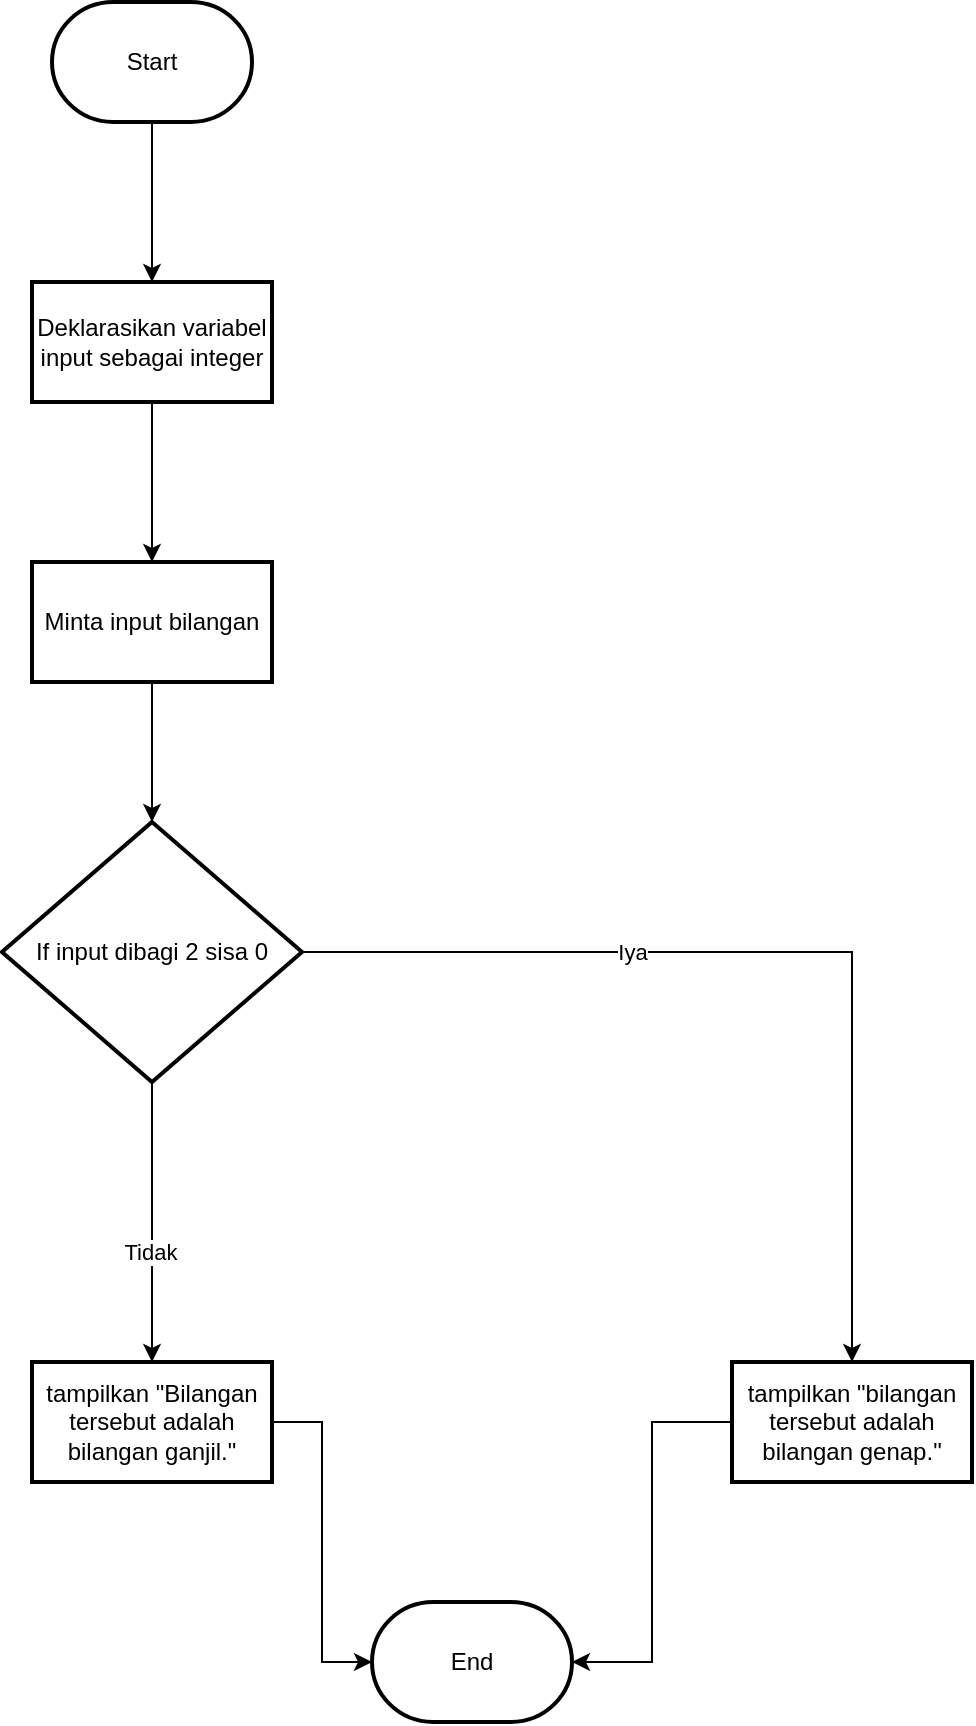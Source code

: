 <mxfile version="28.2.0" pages="5">
  <diagram name="Page-1" id="Rkhl7402pr6TRiDLzCTU">
    <mxGraphModel dx="1148" dy="853" grid="1" gridSize="10" guides="1" tooltips="1" connect="1" arrows="1" fold="1" page="1" pageScale="1" pageWidth="850" pageHeight="1100" math="0" shadow="0">
      <root>
        <mxCell id="0" />
        <mxCell id="1" parent="0" />
        <mxCell id="WVlLc2dwi7wC341CQvOu-3" value="" style="edgeStyle=orthogonalEdgeStyle;rounded=0;orthogonalLoop=1;jettySize=auto;html=1;" edge="1" parent="1" source="WVlLc2dwi7wC341CQvOu-1" target="WVlLc2dwi7wC341CQvOu-2">
          <mxGeometry relative="1" as="geometry" />
        </mxCell>
        <mxCell id="WVlLc2dwi7wC341CQvOu-1" value="Start" style="strokeWidth=2;html=1;shape=mxgraph.flowchart.terminator;whiteSpace=wrap;" vertex="1" parent="1">
          <mxGeometry x="40" y="40" width="100" height="60" as="geometry" />
        </mxCell>
        <mxCell id="WVlLc2dwi7wC341CQvOu-5" value="" style="edgeStyle=orthogonalEdgeStyle;rounded=0;orthogonalLoop=1;jettySize=auto;html=1;" edge="1" parent="1" source="WVlLc2dwi7wC341CQvOu-2" target="WVlLc2dwi7wC341CQvOu-4">
          <mxGeometry relative="1" as="geometry" />
        </mxCell>
        <mxCell id="WVlLc2dwi7wC341CQvOu-2" value="Deklarasikan variabel input sebagai integer" style="whiteSpace=wrap;html=1;strokeWidth=2;" vertex="1" parent="1">
          <mxGeometry x="30" y="180" width="120" height="60" as="geometry" />
        </mxCell>
        <mxCell id="WVlLc2dwi7wC341CQvOu-7" value="" style="edgeStyle=orthogonalEdgeStyle;rounded=0;orthogonalLoop=1;jettySize=auto;html=1;" edge="1" parent="1" source="WVlLc2dwi7wC341CQvOu-4" target="WVlLc2dwi7wC341CQvOu-6">
          <mxGeometry relative="1" as="geometry" />
        </mxCell>
        <mxCell id="WVlLc2dwi7wC341CQvOu-4" value="Minta input bilangan" style="whiteSpace=wrap;html=1;strokeWidth=2;" vertex="1" parent="1">
          <mxGeometry x="30" y="320" width="120" height="60" as="geometry" />
        </mxCell>
        <mxCell id="WVlLc2dwi7wC341CQvOu-9" value="" style="edgeStyle=orthogonalEdgeStyle;rounded=0;orthogonalLoop=1;jettySize=auto;html=1;" edge="1" parent="1" source="WVlLc2dwi7wC341CQvOu-6" target="WVlLc2dwi7wC341CQvOu-8">
          <mxGeometry relative="1" as="geometry" />
        </mxCell>
        <mxCell id="WVlLc2dwi7wC341CQvOu-10" value="Iya" style="edgeLabel;html=1;align=center;verticalAlign=middle;resizable=0;points=[];" vertex="1" connectable="0" parent="WVlLc2dwi7wC341CQvOu-9">
          <mxGeometry x="-0.163" y="-3" relative="1" as="geometry">
            <mxPoint x="-36" y="-3" as="offset" />
          </mxGeometry>
        </mxCell>
        <mxCell id="WVlLc2dwi7wC341CQvOu-12" value="" style="edgeStyle=orthogonalEdgeStyle;rounded=0;orthogonalLoop=1;jettySize=auto;html=1;" edge="1" parent="1" source="WVlLc2dwi7wC341CQvOu-6" target="WVlLc2dwi7wC341CQvOu-11">
          <mxGeometry relative="1" as="geometry" />
        </mxCell>
        <mxCell id="aofTd1_fOVQdTkXIM2dU-1" value="Tidak" style="edgeLabel;html=1;align=center;verticalAlign=middle;resizable=0;points=[];" vertex="1" connectable="0" parent="WVlLc2dwi7wC341CQvOu-12">
          <mxGeometry x="0.214" y="-1" relative="1" as="geometry">
            <mxPoint as="offset" />
          </mxGeometry>
        </mxCell>
        <mxCell id="WVlLc2dwi7wC341CQvOu-6" value="If input dibagi 2 sisa 0" style="rhombus;whiteSpace=wrap;html=1;strokeWidth=2;" vertex="1" parent="1">
          <mxGeometry x="15" y="450" width="150" height="130" as="geometry" />
        </mxCell>
        <mxCell id="WVlLc2dwi7wC341CQvOu-8" value="tampilkan &quot;bilangan tersebut adalah bilangan genap.&quot;" style="whiteSpace=wrap;html=1;strokeWidth=2;" vertex="1" parent="1">
          <mxGeometry x="380" y="720" width="120" height="60" as="geometry" />
        </mxCell>
        <mxCell id="WVlLc2dwi7wC341CQvOu-11" value="tampilkan &quot;Bilangan tersebut adalah bilangan ganjil.&quot;" style="whiteSpace=wrap;html=1;strokeWidth=2;" vertex="1" parent="1">
          <mxGeometry x="30" y="720" width="120" height="60" as="geometry" />
        </mxCell>
        <mxCell id="WVlLc2dwi7wC341CQvOu-13" value="End" style="strokeWidth=2;html=1;shape=mxgraph.flowchart.terminator;whiteSpace=wrap;" vertex="1" parent="1">
          <mxGeometry x="200" y="840" width="100" height="60" as="geometry" />
        </mxCell>
        <mxCell id="WVlLc2dwi7wC341CQvOu-15" style="edgeStyle=orthogonalEdgeStyle;rounded=0;orthogonalLoop=1;jettySize=auto;html=1;entryX=1;entryY=0.5;entryDx=0;entryDy=0;entryPerimeter=0;" edge="1" parent="1" source="WVlLc2dwi7wC341CQvOu-8" target="WVlLc2dwi7wC341CQvOu-13">
          <mxGeometry relative="1" as="geometry" />
        </mxCell>
        <mxCell id="WVlLc2dwi7wC341CQvOu-16" style="edgeStyle=orthogonalEdgeStyle;rounded=0;orthogonalLoop=1;jettySize=auto;html=1;entryX=0;entryY=0.5;entryDx=0;entryDy=0;entryPerimeter=0;" edge="1" parent="1" source="WVlLc2dwi7wC341CQvOu-11" target="WVlLc2dwi7wC341CQvOu-13">
          <mxGeometry relative="1" as="geometry" />
        </mxCell>
        <mxCell id="WVlLc2dwi7wC341CQvOu-17" value="&lt;div&gt;&lt;br&gt;&lt;/div&gt;&lt;div&gt;&lt;br&gt;&lt;/div&gt;" style="edgeLabel;html=1;align=center;verticalAlign=middle;resizable=0;points=[];" vertex="1" connectable="0" parent="WVlLc2dwi7wC341CQvOu-16">
          <mxGeometry x="-0.141" y="-2" relative="1" as="geometry">
            <mxPoint as="offset" />
          </mxGeometry>
        </mxCell>
      </root>
    </mxGraphModel>
  </diagram>
  <diagram id="DQi1Wi0WkQ2zbzIo3v2R" name="Page-2">
    <mxGraphModel dx="1351" dy="1004" grid="1" gridSize="10" guides="1" tooltips="1" connect="1" arrows="1" fold="1" page="1" pageScale="1" pageWidth="850" pageHeight="1100" math="0" shadow="0">
      <root>
        <mxCell id="0" />
        <mxCell id="1" parent="0" />
        <mxCell id="ubfw3MOSlfh_1J5nTpE2-1" value="" style="edgeStyle=orthogonalEdgeStyle;rounded=0;orthogonalLoop=1;jettySize=auto;html=1;" edge="1" parent="1" source="ubfw3MOSlfh_1J5nTpE2-2" target="ubfw3MOSlfh_1J5nTpE2-4">
          <mxGeometry relative="1" as="geometry" />
        </mxCell>
        <mxCell id="ubfw3MOSlfh_1J5nTpE2-2" value="Start" style="strokeWidth=2;html=1;shape=mxgraph.flowchart.terminator;whiteSpace=wrap;" vertex="1" parent="1">
          <mxGeometry x="94" y="10" width="103" height="60" as="geometry" />
        </mxCell>
        <mxCell id="ubfw3MOSlfh_1J5nTpE2-3" value="" style="edgeStyle=orthogonalEdgeStyle;rounded=0;orthogonalLoop=1;jettySize=auto;html=1;" edge="1" parent="1" source="ubfw3MOSlfh_1J5nTpE2-4" target="ubfw3MOSlfh_1J5nTpE2-6">
          <mxGeometry relative="1" as="geometry" />
        </mxCell>
        <mxCell id="ubfw3MOSlfh_1J5nTpE2-4" value="Deklarasikan variabel purchaseTotal dan finalTotal sebagai float" style="whiteSpace=wrap;html=1;strokeWidth=2;" vertex="1" parent="1">
          <mxGeometry x="84" y="150" width="123" height="60" as="geometry" />
        </mxCell>
        <mxCell id="ubfw3MOSlfh_1J5nTpE2-18" value="" style="edgeStyle=orthogonalEdgeStyle;rounded=0;orthogonalLoop=1;jettySize=auto;html=1;" edge="1" parent="1" source="ubfw3MOSlfh_1J5nTpE2-6" target="ubfw3MOSlfh_1J5nTpE2-17">
          <mxGeometry relative="1" as="geometry" />
        </mxCell>
        <mxCell id="ubfw3MOSlfh_1J5nTpE2-6" value="Deklarasikan dan inisialisasi variabel discountRate dengan 0.05" style="whiteSpace=wrap;html=1;strokeWidth=2;" vertex="1" parent="1">
          <mxGeometry x="84" y="290" width="123" height="60" as="geometry" />
        </mxCell>
        <mxCell id="ubfw3MOSlfh_1J5nTpE2-7" value="" style="edgeStyle=orthogonalEdgeStyle;rounded=0;orthogonalLoop=1;jettySize=auto;html=1;" edge="1" parent="1" source="ubfw3MOSlfh_1J5nTpE2-10" target="ubfw3MOSlfh_1J5nTpE2-11">
          <mxGeometry relative="1" as="geometry" />
        </mxCell>
        <mxCell id="ubfw3MOSlfh_1J5nTpE2-8" value="Iya" style="edgeLabel;html=1;align=center;verticalAlign=middle;resizable=0;points=[];" vertex="1" connectable="0" parent="ubfw3MOSlfh_1J5nTpE2-7">
          <mxGeometry x="-0.163" y="-3" relative="1" as="geometry">
            <mxPoint x="-36" y="-3" as="offset" />
          </mxGeometry>
        </mxCell>
        <mxCell id="tKRCOvqQRTDbMtVsdwFF-7" value="" style="edgeStyle=orthogonalEdgeStyle;rounded=0;orthogonalLoop=1;jettySize=auto;html=1;" edge="1" parent="1" source="ubfw3MOSlfh_1J5nTpE2-10" target="tKRCOvqQRTDbMtVsdwFF-5">
          <mxGeometry relative="1" as="geometry" />
        </mxCell>
        <mxCell id="tKRCOvqQRTDbMtVsdwFF-8" value="Tidak" style="edgeLabel;html=1;align=center;verticalAlign=middle;resizable=0;points=[];" vertex="1" connectable="0" parent="tKRCOvqQRTDbMtVsdwFF-7">
          <mxGeometry x="-0.14" relative="1" as="geometry">
            <mxPoint as="offset" />
          </mxGeometry>
        </mxCell>
        <mxCell id="ubfw3MOSlfh_1J5nTpE2-10" value="&lt;div align=&quot;center&quot;&gt;If purchaseTotal lebih besar dari atau sama dengan 100000.0&lt;/div&gt;" style="rhombus;whiteSpace=wrap;html=1;strokeWidth=2;fontSize=12;align=center;" vertex="1" parent="1">
          <mxGeometry x="9" y="530" width="273" height="220" as="geometry" />
        </mxCell>
        <mxCell id="tKRCOvqQRTDbMtVsdwFF-2" value="" style="edgeStyle=orthogonalEdgeStyle;rounded=0;orthogonalLoop=1;jettySize=auto;html=1;" edge="1" parent="1" source="ubfw3MOSlfh_1J5nTpE2-11" target="tKRCOvqQRTDbMtVsdwFF-1">
          <mxGeometry relative="1" as="geometry" />
        </mxCell>
        <mxCell id="ubfw3MOSlfh_1J5nTpE2-11" value="Hitung finalTotal dengan rumus purchaseTotal * (1 - discountRate)" style="whiteSpace=wrap;html=1;strokeWidth=2;" vertex="1" parent="1">
          <mxGeometry x="444" y="850" width="158" height="70" as="geometry" />
        </mxCell>
        <mxCell id="ubfw3MOSlfh_1J5nTpE2-13" value="End" style="strokeWidth=2;html=1;shape=mxgraph.flowchart.terminator;whiteSpace=wrap;" vertex="1" parent="1">
          <mxGeometry x="269" y="1180" width="103" height="60" as="geometry" />
        </mxCell>
        <mxCell id="ubfw3MOSlfh_1J5nTpE2-19" value="" style="edgeStyle=orthogonalEdgeStyle;rounded=0;orthogonalLoop=1;jettySize=auto;html=1;" edge="1" parent="1" source="ubfw3MOSlfh_1J5nTpE2-17" target="ubfw3MOSlfh_1J5nTpE2-10">
          <mxGeometry relative="1" as="geometry" />
        </mxCell>
        <mxCell id="ubfw3MOSlfh_1J5nTpE2-17" value="Minta pengguna memasukkan total pembelian" style="whiteSpace=wrap;html=1;strokeWidth=2;" vertex="1" parent="1">
          <mxGeometry x="84" y="430" width="123" height="60" as="geometry" />
        </mxCell>
        <mxCell id="tKRCOvqQRTDbMtVsdwFF-1" value="&lt;br&gt;&lt;br&gt;&lt;br&gt;&lt;br&gt;&lt;p style=&quot;margin-top:0cm;margin-right:0cm;margin-bottom:0cm;&amp;lt;br/&amp;gt;margin-left:93.6pt&quot; class=&quot;MsoNormal&quot;&gt;&lt;span style=&quot;mso-ansi-language:IN&quot;&gt;Tampilkan pesan bahwa&lt;br&gt;pengguna mendapatkan diskon 5%&lt;/span&gt;&amp;nbsp;&amp;amp; total yang harus dibayarkan (finalTotal)&lt;/p&gt;&lt;br&gt;&lt;br&gt;&lt;br&gt;&lt;br&gt;&lt;div&gt;&lt;br/&gt;&lt;/div&gt;" style="whiteSpace=wrap;html=1;strokeWidth=2;" vertex="1" parent="1">
          <mxGeometry x="435.25" y="990" width="175.5" height="75" as="geometry" />
        </mxCell>
        <mxCell id="tKRCOvqQRTDbMtVsdwFF-4" style="edgeStyle=orthogonalEdgeStyle;rounded=0;orthogonalLoop=1;jettySize=auto;html=1;entryX=1;entryY=0.5;entryDx=0;entryDy=0;entryPerimeter=0;" edge="1" parent="1" source="tKRCOvqQRTDbMtVsdwFF-1" target="ubfw3MOSlfh_1J5nTpE2-13">
          <mxGeometry relative="1" as="geometry" />
        </mxCell>
        <mxCell id="tKRCOvqQRTDbMtVsdwFF-9" value="" style="edgeStyle=orthogonalEdgeStyle;rounded=0;orthogonalLoop=1;jettySize=auto;html=1;" edge="1" parent="1" source="tKRCOvqQRTDbMtVsdwFF-5" target="tKRCOvqQRTDbMtVsdwFF-6">
          <mxGeometry relative="1" as="geometry" />
        </mxCell>
        <mxCell id="tKRCOvqQRTDbMtVsdwFF-5" value="finalTotal sama dengan purchaseTotal" style="whiteSpace=wrap;html=1;strokeWidth=2;" vertex="1" parent="1">
          <mxGeometry x="67.75" y="851" width="158" height="70" as="geometry" />
        </mxCell>
        <mxCell id="tKRCOvqQRTDbMtVsdwFF-6" value="Tampilkan total pembelian (finalTotal)" style="whiteSpace=wrap;html=1;strokeWidth=2;" vertex="1" parent="1">
          <mxGeometry x="59" y="991" width="175.5" height="75" as="geometry" />
        </mxCell>
      </root>
    </mxGraphModel>
  </diagram>
  <diagram id="4ROmaALjtP4q7E3enlx3" name="Page-3">
    <mxGraphModel dx="1148" dy="853" grid="1" gridSize="10" guides="1" tooltips="1" connect="1" arrows="1" fold="1" page="1" pageScale="1" pageWidth="850" pageHeight="1100" math="0" shadow="0">
      <root>
        <mxCell id="0" />
        <mxCell id="1" parent="0" />
        <mxCell id="7z91CNx63yKiRmTF6c1R-1" value="" style="edgeStyle=orthogonalEdgeStyle;rounded=0;orthogonalLoop=1;jettySize=auto;html=1;" edge="1" parent="1" source="7z91CNx63yKiRmTF6c1R-2" target="7z91CNx63yKiRmTF6c1R-4">
          <mxGeometry relative="1" as="geometry" />
        </mxCell>
        <mxCell id="7z91CNx63yKiRmTF6c1R-2" value="Start" style="strokeWidth=2;html=1;shape=mxgraph.flowchart.terminator;whiteSpace=wrap;" vertex="1" parent="1">
          <mxGeometry x="105" y="10" width="100" height="60" as="geometry" />
        </mxCell>
        <mxCell id="7z91CNx63yKiRmTF6c1R-3" value="" style="edgeStyle=orthogonalEdgeStyle;rounded=0;orthogonalLoop=1;jettySize=auto;html=1;" edge="1" parent="1" source="7z91CNx63yKiRmTF6c1R-4" target="7z91CNx63yKiRmTF6c1R-6">
          <mxGeometry relative="1" as="geometry" />
        </mxCell>
        <mxCell id="7z91CNx63yKiRmTF6c1R-4" value="Deklarasikan variabel purchaseTotal dan finalTotal sebagai float" style="whiteSpace=wrap;html=1;strokeWidth=2;" vertex="1" parent="1">
          <mxGeometry x="95" y="150" width="120" height="60" as="geometry" />
        </mxCell>
        <mxCell id="7z91CNx63yKiRmTF6c1R-5" value="" style="edgeStyle=orthogonalEdgeStyle;rounded=0;orthogonalLoop=1;jettySize=auto;html=1;" edge="1" parent="1" source="7z91CNx63yKiRmTF6c1R-6" target="7z91CNx63yKiRmTF6c1R-16">
          <mxGeometry relative="1" as="geometry" />
        </mxCell>
        <mxCell id="7z91CNx63yKiRmTF6c1R-6" value="Deklarasikan dan inisialisasi variabel discountRate dengan 0.05" style="whiteSpace=wrap;html=1;strokeWidth=2;" vertex="1" parent="1">
          <mxGeometry x="95" y="290" width="120" height="60" as="geometry" />
        </mxCell>
        <mxCell id="7z91CNx63yKiRmTF6c1R-7" value="" style="edgeStyle=orthogonalEdgeStyle;rounded=0;orthogonalLoop=1;jettySize=auto;html=1;" edge="1" parent="1" source="7z91CNx63yKiRmTF6c1R-11" target="7z91CNx63yKiRmTF6c1R-13">
          <mxGeometry relative="1" as="geometry" />
        </mxCell>
        <mxCell id="7z91CNx63yKiRmTF6c1R-8" value="Iya" style="edgeLabel;html=1;align=center;verticalAlign=middle;resizable=0;points=[];" vertex="1" connectable="0" parent="7z91CNx63yKiRmTF6c1R-7">
          <mxGeometry x="-0.163" y="-3" relative="1" as="geometry">
            <mxPoint x="-36" y="-3" as="offset" />
          </mxGeometry>
        </mxCell>
        <mxCell id="7z91CNx63yKiRmTF6c1R-9" value="" style="edgeStyle=orthogonalEdgeStyle;rounded=0;orthogonalLoop=1;jettySize=auto;html=1;" edge="1" parent="1" source="7z91CNx63yKiRmTF6c1R-11" target="7z91CNx63yKiRmTF6c1R-20">
          <mxGeometry relative="1" as="geometry" />
        </mxCell>
        <mxCell id="7z91CNx63yKiRmTF6c1R-10" value="Tidak" style="edgeLabel;html=1;align=center;verticalAlign=middle;resizable=0;points=[];" vertex="1" connectable="0" parent="7z91CNx63yKiRmTF6c1R-9">
          <mxGeometry x="-0.14" relative="1" as="geometry">
            <mxPoint as="offset" />
          </mxGeometry>
        </mxCell>
        <mxCell id="7z91CNx63yKiRmTF6c1R-11" value="&lt;div align=&quot;center&quot;&gt;If purchaseTotal lebih besar dari atau sama dengan 100000.0&lt;/div&gt;" style="rhombus;whiteSpace=wrap;html=1;strokeWidth=2;fontSize=12;align=center;" vertex="1" parent="1">
          <mxGeometry x="20" y="530" width="270" height="220" as="geometry" />
        </mxCell>
        <mxCell id="7z91CNx63yKiRmTF6c1R-12" value="" style="edgeStyle=orthogonalEdgeStyle;rounded=0;orthogonalLoop=1;jettySize=auto;html=1;" edge="1" parent="1" source="7z91CNx63yKiRmTF6c1R-13" target="7z91CNx63yKiRmTF6c1R-17">
          <mxGeometry relative="1" as="geometry" />
        </mxCell>
        <mxCell id="7z91CNx63yKiRmTF6c1R-13" value="Hitung finalTotal dengan rumus purchaseTotal * (1 - discountRate)" style="whiteSpace=wrap;html=1;strokeWidth=2;" vertex="1" parent="1">
          <mxGeometry x="455" y="850" width="155" height="70" as="geometry" />
        </mxCell>
        <mxCell id="7z91CNx63yKiRmTF6c1R-14" value="End" style="strokeWidth=2;html=1;shape=mxgraph.flowchart.terminator;whiteSpace=wrap;" vertex="1" parent="1">
          <mxGeometry x="280" y="1180" width="100" height="60" as="geometry" />
        </mxCell>
        <mxCell id="7z91CNx63yKiRmTF6c1R-15" value="" style="edgeStyle=orthogonalEdgeStyle;rounded=0;orthogonalLoop=1;jettySize=auto;html=1;" edge="1" parent="1" source="7z91CNx63yKiRmTF6c1R-16" target="7z91CNx63yKiRmTF6c1R-11">
          <mxGeometry relative="1" as="geometry" />
        </mxCell>
        <mxCell id="7z91CNx63yKiRmTF6c1R-16" value="Minta pengguna memasukkan total pembelian" style="whiteSpace=wrap;html=1;strokeWidth=2;" vertex="1" parent="1">
          <mxGeometry x="95" y="430" width="120" height="60" as="geometry" />
        </mxCell>
        <mxCell id="7z91CNx63yKiRmTF6c1R-17" value="&lt;br&gt;&lt;br&gt;&lt;br&gt;&lt;br&gt;&lt;p style=&quot;margin-top:0cm;margin-right:0cm;margin-bottom:0cm;&amp;lt;br/&amp;gt;margin-left:93.6pt&quot; class=&quot;MsoNormal&quot;&gt;&lt;span style=&quot;mso-ansi-language:IN&quot;&gt;Tampilkan pesan bahwa&lt;br&gt;pengguna mendapatkan diskon 5%&lt;/span&gt;&amp;nbsp;&amp;amp; total yang harus dibayarkan (finalTotal)&lt;/p&gt;&lt;br&gt;&lt;br&gt;&lt;br&gt;&lt;br&gt;&lt;div&gt;&lt;br/&gt;&lt;/div&gt;" style="whiteSpace=wrap;html=1;strokeWidth=2;" vertex="1" parent="1">
          <mxGeometry x="446.25" y="990" width="172.5" height="75" as="geometry" />
        </mxCell>
        <mxCell id="7z91CNx63yKiRmTF6c1R-18" style="edgeStyle=orthogonalEdgeStyle;rounded=0;orthogonalLoop=1;jettySize=auto;html=1;entryX=1;entryY=0.5;entryDx=0;entryDy=0;entryPerimeter=0;" edge="1" parent="1" source="7z91CNx63yKiRmTF6c1R-17" target="7z91CNx63yKiRmTF6c1R-14">
          <mxGeometry relative="1" as="geometry" />
        </mxCell>
        <mxCell id="7z91CNx63yKiRmTF6c1R-19" value="" style="edgeStyle=orthogonalEdgeStyle;rounded=0;orthogonalLoop=1;jettySize=auto;html=1;" edge="1" parent="1" source="7z91CNx63yKiRmTF6c1R-20" target="7z91CNx63yKiRmTF6c1R-21">
          <mxGeometry relative="1" as="geometry" />
        </mxCell>
        <mxCell id="7z91CNx63yKiRmTF6c1R-20" value="finalTotal sama dengan purchaseTotal" style="whiteSpace=wrap;html=1;strokeWidth=2;" vertex="1" parent="1">
          <mxGeometry x="78.75" y="851" width="155" height="70" as="geometry" />
        </mxCell>
        <mxCell id="7z91CNx63yKiRmTF6c1R-21" value="Tampilkan total pembelian (finalTotal) &amp;amp; Tampilkan pesan bahwa pengguna tidak mendapat diskon&amp;nbsp;" style="whiteSpace=wrap;html=1;strokeWidth=2;" vertex="1" parent="1">
          <mxGeometry x="70" y="991" width="172.5" height="75" as="geometry" />
        </mxCell>
      </root>
    </mxGraphModel>
  </diagram>
  <diagram id="AhD4SxDOZF70zkwB_5bZ" name="Page-4">
    <mxGraphModel dx="1148" dy="853" grid="1" gridSize="10" guides="1" tooltips="1" connect="1" arrows="1" fold="1" page="1" pageScale="1" pageWidth="850" pageHeight="1100" math="0" shadow="0">
      <root>
        <mxCell id="0" />
        <mxCell id="1" parent="0" />
        <mxCell id="00-g1t4BfnEa-tj_I3pJ-1" value="" style="edgeStyle=orthogonalEdgeStyle;rounded=0;orthogonalLoop=1;jettySize=auto;html=1;" edge="1" parent="1" source="00-g1t4BfnEa-tj_I3pJ-2" target="00-g1t4BfnEa-tj_I3pJ-4">
          <mxGeometry relative="1" as="geometry" />
        </mxCell>
        <mxCell id="00-g1t4BfnEa-tj_I3pJ-2" value="Start" style="strokeWidth=2;html=1;shape=mxgraph.flowchart.terminator;whiteSpace=wrap;" vertex="1" parent="1">
          <mxGeometry x="95" y="10" width="100" height="60" as="geometry" />
        </mxCell>
        <mxCell id="00-g1t4BfnEa-tj_I3pJ-3" value="" style="edgeStyle=orthogonalEdgeStyle;rounded=0;orthogonalLoop=1;jettySize=auto;html=1;" edge="1" parent="1" source="00-g1t4BfnEa-tj_I3pJ-4" target="00-g1t4BfnEa-tj_I3pJ-6">
          <mxGeometry relative="1" as="geometry" />
        </mxCell>
        <mxCell id="00-g1t4BfnEa-tj_I3pJ-4" value="Deklarasikan variabel x sebagai integer" style="whiteSpace=wrap;html=1;strokeWidth=2;" vertex="1" parent="1">
          <mxGeometry x="85" y="150" width="120" height="60" as="geometry" />
        </mxCell>
        <mxCell id="00-g1t4BfnEa-tj_I3pJ-23" value="" style="edgeStyle=orthogonalEdgeStyle;rounded=0;orthogonalLoop=1;jettySize=auto;html=1;" edge="1" parent="1" source="00-g1t4BfnEa-tj_I3pJ-6" target="00-g1t4BfnEa-tj_I3pJ-22">
          <mxGeometry relative="1" as="geometry" />
        </mxCell>
        <mxCell id="00-g1t4BfnEa-tj_I3pJ-6" value="Minta pengguna memasukkan sebuah bilangan" style="whiteSpace=wrap;html=1;strokeWidth=2;" vertex="1" parent="1">
          <mxGeometry x="85" y="290" width="120" height="60" as="geometry" />
        </mxCell>
        <mxCell id="00-g1t4BfnEa-tj_I3pJ-14" value="End" style="strokeWidth=2;html=1;shape=mxgraph.flowchart.terminator;whiteSpace=wrap;" vertex="1" parent="1">
          <mxGeometry x="470" y="840" width="100" height="60" as="geometry" />
        </mxCell>
        <mxCell id="00-g1t4BfnEa-tj_I3pJ-25" value="" style="edgeStyle=orthogonalEdgeStyle;rounded=0;orthogonalLoop=1;jettySize=auto;html=1;" edge="1" parent="1" source="00-g1t4BfnEa-tj_I3pJ-22" target="00-g1t4BfnEa-tj_I3pJ-24">
          <mxGeometry relative="1" as="geometry" />
        </mxCell>
        <mxCell id="00-g1t4BfnEa-tj_I3pJ-26" value="Iya" style="edgeLabel;html=1;align=center;verticalAlign=middle;resizable=0;points=[];" vertex="1" connectable="0" parent="00-g1t4BfnEa-tj_I3pJ-25">
          <mxGeometry x="-0.164" relative="1" as="geometry">
            <mxPoint as="offset" />
          </mxGeometry>
        </mxCell>
        <mxCell id="00-g1t4BfnEa-tj_I3pJ-28" value="" style="edgeStyle=orthogonalEdgeStyle;rounded=0;orthogonalLoop=1;jettySize=auto;html=1;" edge="1" parent="1" source="00-g1t4BfnEa-tj_I3pJ-22" target="00-g1t4BfnEa-tj_I3pJ-27">
          <mxGeometry relative="1" as="geometry" />
        </mxCell>
        <mxCell id="00-g1t4BfnEa-tj_I3pJ-29" value="Tidak" style="edgeLabel;html=1;align=center;verticalAlign=middle;resizable=0;points=[];" vertex="1" connectable="0" parent="00-g1t4BfnEa-tj_I3pJ-28">
          <mxGeometry x="0.03" y="-2" relative="1" as="geometry">
            <mxPoint as="offset" />
          </mxGeometry>
        </mxCell>
        <mxCell id="00-g1t4BfnEa-tj_I3pJ-22" value="If x kurang dari atau sama dengan 1" style="rhombus;whiteSpace=wrap;html=1;strokeWidth=2;" vertex="1" parent="1">
          <mxGeometry x="77.5" y="420" width="135" height="120" as="geometry" />
        </mxCell>
        <mxCell id="00-g1t4BfnEa-tj_I3pJ-46" style="edgeStyle=orthogonalEdgeStyle;rounded=0;orthogonalLoop=1;jettySize=auto;html=1;entryX=0;entryY=0.5;entryDx=0;entryDy=0;entryPerimeter=0;" edge="1" parent="1" source="00-g1t4BfnEa-tj_I3pJ-24" target="00-g1t4BfnEa-tj_I3pJ-14">
          <mxGeometry relative="1" as="geometry">
            <mxPoint x="145" y="900" as="targetPoint" />
            <Array as="points">
              <mxPoint x="145" y="870" />
            </Array>
          </mxGeometry>
        </mxCell>
        <mxCell id="00-g1t4BfnEa-tj_I3pJ-24" value="Tampilkan &quot;x bukan bilangan prima&quot;" style="whiteSpace=wrap;html=1;strokeWidth=2;" vertex="1" parent="1">
          <mxGeometry x="85" y="650" width="120" height="60" as="geometry" />
        </mxCell>
        <mxCell id="00-g1t4BfnEa-tj_I3pJ-31" value="" style="edgeStyle=orthogonalEdgeStyle;rounded=0;orthogonalLoop=1;jettySize=auto;html=1;" edge="1" parent="1" source="00-g1t4BfnEa-tj_I3pJ-27" target="00-g1t4BfnEa-tj_I3pJ-30">
          <mxGeometry relative="1" as="geometry" />
        </mxCell>
        <mxCell id="00-g1t4BfnEa-tj_I3pJ-32" value="Iya" style="edgeLabel;html=1;align=center;verticalAlign=middle;resizable=0;points=[];" vertex="1" connectable="0" parent="00-g1t4BfnEa-tj_I3pJ-31">
          <mxGeometry x="-0.255" y="-1" relative="1" as="geometry">
            <mxPoint as="offset" />
          </mxGeometry>
        </mxCell>
        <mxCell id="00-g1t4BfnEa-tj_I3pJ-37" value="" style="edgeStyle=orthogonalEdgeStyle;rounded=0;orthogonalLoop=1;jettySize=auto;html=1;" edge="1" parent="1" source="00-g1t4BfnEa-tj_I3pJ-27" target="00-g1t4BfnEa-tj_I3pJ-35">
          <mxGeometry relative="1" as="geometry" />
        </mxCell>
        <mxCell id="00-g1t4BfnEa-tj_I3pJ-38" value="Tidak" style="edgeLabel;html=1;align=center;verticalAlign=middle;resizable=0;points=[];" vertex="1" connectable="0" parent="00-g1t4BfnEa-tj_I3pJ-37">
          <mxGeometry x="0.006" y="-4" relative="1" as="geometry">
            <mxPoint as="offset" />
          </mxGeometry>
        </mxCell>
        <mxCell id="00-g1t4BfnEa-tj_I3pJ-27" value="Else if x sama dengan 2, 3, 5, 7, atau 11&amp;nbsp;" style="rhombus;whiteSpace=wrap;html=1;strokeWidth=2;" vertex="1" parent="1">
          <mxGeometry x="317.5" y="400" width="160" height="160" as="geometry" />
        </mxCell>
        <mxCell id="00-g1t4BfnEa-tj_I3pJ-30" value="Tampilkan &quot;x adalah bilangan prima&quot;" style="whiteSpace=wrap;html=1;strokeWidth=2;" vertex="1" parent="1">
          <mxGeometry x="337.5" y="650" width="120" height="60" as="geometry" />
        </mxCell>
        <mxCell id="00-g1t4BfnEa-tj_I3pJ-33" value="" style="edgeStyle=orthogonalEdgeStyle;rounded=0;orthogonalLoop=1;jettySize=auto;html=1;" edge="1" parent="1" source="00-g1t4BfnEa-tj_I3pJ-35" target="00-g1t4BfnEa-tj_I3pJ-36">
          <mxGeometry relative="1" as="geometry" />
        </mxCell>
        <mxCell id="00-g1t4BfnEa-tj_I3pJ-34" value="Iya" style="edgeLabel;html=1;align=center;verticalAlign=middle;resizable=0;points=[];" vertex="1" connectable="0" parent="00-g1t4BfnEa-tj_I3pJ-33">
          <mxGeometry x="-0.255" y="-1" relative="1" as="geometry">
            <mxPoint as="offset" />
          </mxGeometry>
        </mxCell>
        <mxCell id="00-g1t4BfnEa-tj_I3pJ-44" style="edgeStyle=orthogonalEdgeStyle;rounded=0;orthogonalLoop=1;jettySize=auto;html=1;entryX=0.5;entryY=0;entryDx=0;entryDy=0;" edge="1" parent="1" source="00-g1t4BfnEa-tj_I3pJ-35" target="00-g1t4BfnEa-tj_I3pJ-42">
          <mxGeometry relative="1" as="geometry" />
        </mxCell>
        <mxCell id="00-g1t4BfnEa-tj_I3pJ-45" value="Tidak" style="edgeLabel;html=1;align=center;verticalAlign=middle;resizable=0;points=[];" vertex="1" connectable="0" parent="00-g1t4BfnEa-tj_I3pJ-44">
          <mxGeometry x="0.683" y="1" relative="1" as="geometry">
            <mxPoint as="offset" />
          </mxGeometry>
        </mxCell>
        <mxCell id="00-g1t4BfnEa-tj_I3pJ-35" value="Else if x habis dibagi 2, 3, 5, 7, atau 11" style="rhombus;whiteSpace=wrap;html=1;strokeWidth=2;" vertex="1" parent="1">
          <mxGeometry x="560" y="400" width="160" height="160" as="geometry" />
        </mxCell>
        <mxCell id="00-g1t4BfnEa-tj_I3pJ-36" value="Tampilkan &quot;x bukan bilangan prima&quot;" style="whiteSpace=wrap;html=1;strokeWidth=2;" vertex="1" parent="1">
          <mxGeometry x="580" y="650" width="120" height="60" as="geometry" />
        </mxCell>
        <mxCell id="00-g1t4BfnEa-tj_I3pJ-49" style="edgeStyle=orthogonalEdgeStyle;rounded=0;orthogonalLoop=1;jettySize=auto;html=1;entryX=1;entryY=0.5;entryDx=0;entryDy=0;entryPerimeter=0;" edge="1" parent="1" source="00-g1t4BfnEa-tj_I3pJ-42" target="00-g1t4BfnEa-tj_I3pJ-14">
          <mxGeometry relative="1" as="geometry">
            <mxPoint x="840" y="880" as="targetPoint" />
            <Array as="points">
              <mxPoint x="840" y="870" />
            </Array>
          </mxGeometry>
        </mxCell>
        <mxCell id="00-g1t4BfnEa-tj_I3pJ-42" value="Tampilkan &quot;x adalah bilangan prima&quot;&amp;nbsp;" style="whiteSpace=wrap;html=1;strokeWidth=2;" vertex="1" parent="1">
          <mxGeometry x="780" y="650" width="120" height="60" as="geometry" />
        </mxCell>
        <mxCell id="00-g1t4BfnEa-tj_I3pJ-47" style="edgeStyle=orthogonalEdgeStyle;rounded=0;orthogonalLoop=1;jettySize=auto;html=1;entryX=0.11;entryY=0.11;entryDx=0;entryDy=0;entryPerimeter=0;" edge="1" parent="1" source="00-g1t4BfnEa-tj_I3pJ-30" target="00-g1t4BfnEa-tj_I3pJ-14">
          <mxGeometry relative="1" as="geometry" />
        </mxCell>
        <mxCell id="00-g1t4BfnEa-tj_I3pJ-48" style="edgeStyle=orthogonalEdgeStyle;rounded=0;orthogonalLoop=1;jettySize=auto;html=1;entryX=0.89;entryY=0.11;entryDx=0;entryDy=0;entryPerimeter=0;" edge="1" parent="1" source="00-g1t4BfnEa-tj_I3pJ-36" target="00-g1t4BfnEa-tj_I3pJ-14">
          <mxGeometry relative="1" as="geometry" />
        </mxCell>
      </root>
    </mxGraphModel>
  </diagram>
  <diagram id="-BQlWdMrPXXKqD__K3SQ" name="Page-5">
    <mxGraphModel dx="1148" dy="853" grid="1" gridSize="10" guides="1" tooltips="1" connect="1" arrows="1" fold="1" page="1" pageScale="1" pageWidth="850" pageHeight="1100" math="0" shadow="0">
      <root>
        <mxCell id="0" />
        <mxCell id="1" parent="0" />
        <mxCell id="QaVKOb18z-M6NsrG2RNg-1" value="" style="edgeStyle=orthogonalEdgeStyle;rounded=0;orthogonalLoop=1;jettySize=auto;html=1;" edge="1" parent="1" source="QaVKOb18z-M6NsrG2RNg-2" target="QaVKOb18z-M6NsrG2RNg-4">
          <mxGeometry relative="1" as="geometry" />
        </mxCell>
        <mxCell id="QaVKOb18z-M6NsrG2RNg-2" value="Start" style="strokeWidth=2;html=1;shape=mxgraph.flowchart.terminator;whiteSpace=wrap;" vertex="1" parent="1">
          <mxGeometry x="65" y="30" width="100" height="60" as="geometry" />
        </mxCell>
        <mxCell id="QaVKOb18z-M6NsrG2RNg-3" value="" style="edgeStyle=orthogonalEdgeStyle;rounded=0;orthogonalLoop=1;jettySize=auto;html=1;" edge="1" parent="1" source="QaVKOb18z-M6NsrG2RNg-4" target="QaVKOb18z-M6NsrG2RNg-6">
          <mxGeometry relative="1" as="geometry" />
        </mxCell>
        <mxCell id="QaVKOb18z-M6NsrG2RNg-4" value="Deklarasikan variabel bilagan1 dan bilagan2 sebagai integer" style="whiteSpace=wrap;html=1;strokeWidth=2;" vertex="1" parent="1">
          <mxGeometry x="55" y="170" width="120" height="60" as="geometry" />
        </mxCell>
        <mxCell id="QaVKOb18z-M6NsrG2RNg-5" value="" style="edgeStyle=orthogonalEdgeStyle;rounded=0;orthogonalLoop=1;jettySize=auto;html=1;" edge="1" parent="1" source="QaVKOb18z-M6NsrG2RNg-6" target="QaVKOb18z-M6NsrG2RNg-11">
          <mxGeometry relative="1" as="geometry" />
        </mxCell>
        <mxCell id="QaVKOb18z-M6NsrG2RNg-6" value="Minta input bilangan1 dan bilangan2" style="whiteSpace=wrap;html=1;strokeWidth=2;" vertex="1" parent="1">
          <mxGeometry x="55" y="310" width="120" height="60" as="geometry" />
        </mxCell>
        <mxCell id="QaVKOb18z-M6NsrG2RNg-7" value="" style="edgeStyle=orthogonalEdgeStyle;rounded=0;orthogonalLoop=1;jettySize=auto;html=1;" edge="1" parent="1" source="QaVKOb18z-M6NsrG2RNg-11" target="QaVKOb18z-M6NsrG2RNg-12">
          <mxGeometry relative="1" as="geometry" />
        </mxCell>
        <mxCell id="QaVKOb18z-M6NsrG2RNg-8" value="Iya" style="edgeLabel;html=1;align=center;verticalAlign=middle;resizable=0;points=[];" vertex="1" connectable="0" parent="QaVKOb18z-M6NsrG2RNg-7">
          <mxGeometry x="-0.163" y="-3" relative="1" as="geometry">
            <mxPoint x="-36" y="-3" as="offset" />
          </mxGeometry>
        </mxCell>
        <mxCell id="QaVKOb18z-M6NsrG2RNg-9" value="" style="edgeStyle=orthogonalEdgeStyle;rounded=0;orthogonalLoop=1;jettySize=auto;html=1;" edge="1" parent="1" source="QaVKOb18z-M6NsrG2RNg-11" target="QaVKOb18z-M6NsrG2RNg-13">
          <mxGeometry relative="1" as="geometry" />
        </mxCell>
        <mxCell id="QaVKOb18z-M6NsrG2RNg-10" value="Tidak" style="edgeLabel;html=1;align=center;verticalAlign=middle;resizable=0;points=[];" vertex="1" connectable="0" parent="QaVKOb18z-M6NsrG2RNg-9">
          <mxGeometry x="0.214" y="-1" relative="1" as="geometry">
            <mxPoint as="offset" />
          </mxGeometry>
        </mxCell>
        <mxCell id="QaVKOb18z-M6NsrG2RNg-11" value="If bilagan2 sama dengan 0" style="rhombus;whiteSpace=wrap;html=1;strokeWidth=2;" vertex="1" parent="1">
          <mxGeometry x="40" y="440" width="150" height="130" as="geometry" />
        </mxCell>
        <mxCell id="QaVKOb18z-M6NsrG2RNg-12" value="Tampilkan pesan &quot;Maaf, tidak bisa melakukan pembagian dengan nol (division by zero)&quot;" style="whiteSpace=wrap;html=1;strokeWidth=2;" vertex="1" parent="1">
          <mxGeometry x="405" y="710" width="145" height="90" as="geometry" />
        </mxCell>
        <mxCell id="QaVKOb18z-M6NsrG2RNg-13" value="Hitung hasil bagi bilagan1 dengan bilagan2 dan Tampilkan hasil pembagian&amp;nbsp;" style="whiteSpace=wrap;html=1;strokeWidth=2;" vertex="1" parent="1">
          <mxGeometry x="50" y="710" width="125" height="80" as="geometry" />
        </mxCell>
        <mxCell id="QaVKOb18z-M6NsrG2RNg-14" value="End" style="strokeWidth=2;html=1;shape=mxgraph.flowchart.terminator;whiteSpace=wrap;" vertex="1" parent="1">
          <mxGeometry x="225" y="830" width="100" height="60" as="geometry" />
        </mxCell>
        <mxCell id="QaVKOb18z-M6NsrG2RNg-15" style="edgeStyle=orthogonalEdgeStyle;rounded=0;orthogonalLoop=1;jettySize=auto;html=1;entryX=1;entryY=0.5;entryDx=0;entryDy=0;entryPerimeter=0;" edge="1" parent="1" source="QaVKOb18z-M6NsrG2RNg-12" target="QaVKOb18z-M6NsrG2RNg-14">
          <mxGeometry relative="1" as="geometry" />
        </mxCell>
        <mxCell id="QaVKOb18z-M6NsrG2RNg-16" style="edgeStyle=orthogonalEdgeStyle;rounded=0;orthogonalLoop=1;jettySize=auto;html=1;entryX=0;entryY=0.5;entryDx=0;entryDy=0;entryPerimeter=0;" edge="1" parent="1" source="QaVKOb18z-M6NsrG2RNg-13" target="QaVKOb18z-M6NsrG2RNg-14">
          <mxGeometry relative="1" as="geometry" />
        </mxCell>
        <mxCell id="QaVKOb18z-M6NsrG2RNg-17" value="&lt;div&gt;&lt;br&gt;&lt;/div&gt;&lt;div&gt;&lt;br&gt;&lt;/div&gt;" style="edgeLabel;html=1;align=center;verticalAlign=middle;resizable=0;points=[];" vertex="1" connectable="0" parent="QaVKOb18z-M6NsrG2RNg-16">
          <mxGeometry x="-0.141" y="-2" relative="1" as="geometry">
            <mxPoint as="offset" />
          </mxGeometry>
        </mxCell>
      </root>
    </mxGraphModel>
  </diagram>
</mxfile>
